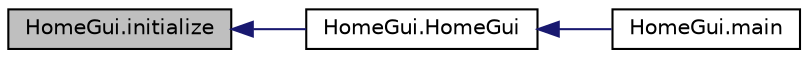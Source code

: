digraph G
{
  edge [fontname="Helvetica",fontsize="10",labelfontname="Helvetica",labelfontsize="10"];
  node [fontname="Helvetica",fontsize="10",shape=record];
  rankdir="LR";
  Node1 [label="HomeGui.initialize",height=0.2,width=0.4,color="black", fillcolor="grey75", style="filled" fontcolor="black"];
  Node1 -> Node2 [dir="back",color="midnightblue",fontsize="10",style="solid",fontname="Helvetica"];
  Node2 [label="HomeGui.HomeGui",height=0.2,width=0.4,color="black", fillcolor="white", style="filled",URL="$class_home_gui.html#add92e1cf71983b9cc6f70f040d3ea593",tooltip="Initialize GUI component and start the process."];
  Node2 -> Node3 [dir="back",color="midnightblue",fontsize="10",style="solid",fontname="Helvetica"];
  Node3 [label="HomeGui.main",height=0.2,width=0.4,color="black", fillcolor="white", style="filled",URL="$class_home_gui.html#a241867731938068ae82ae7d5e7371fa3",tooltip="Launch the application."];
}
